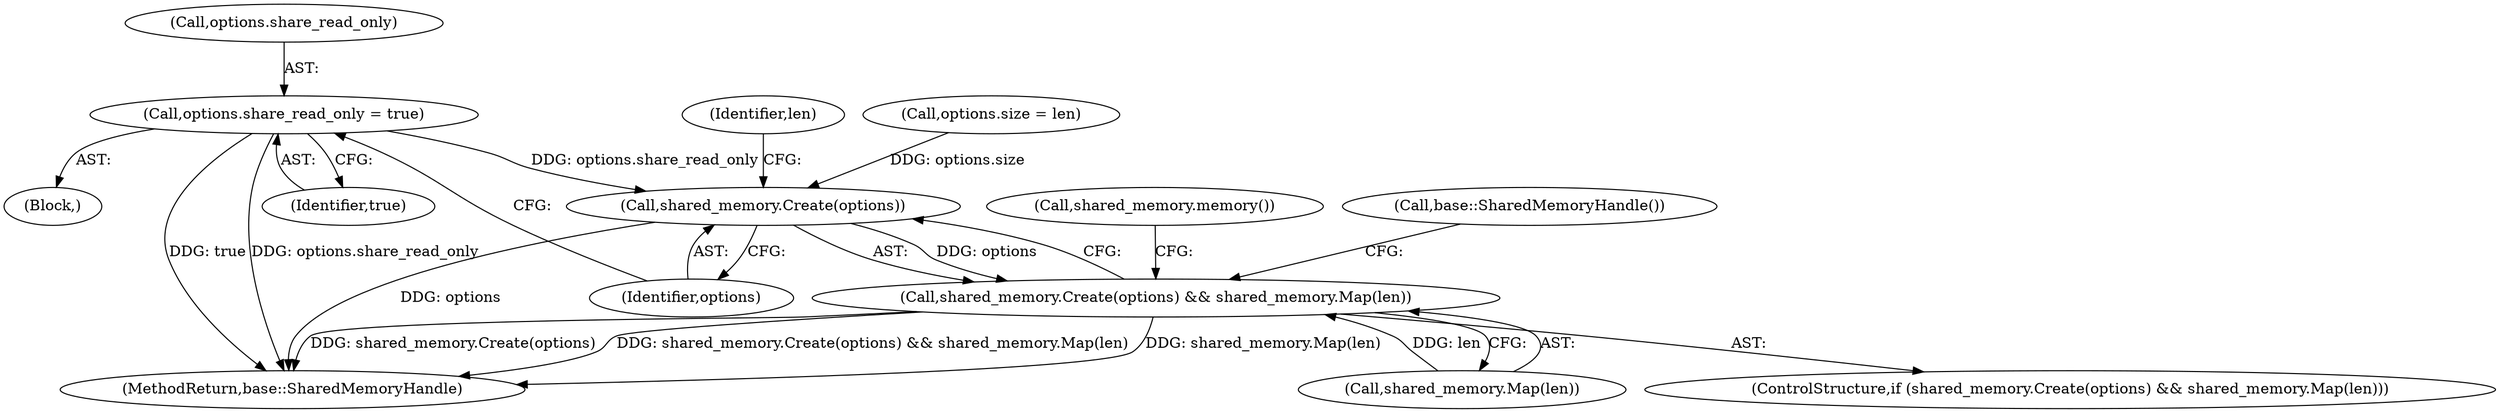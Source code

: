 digraph "0_Chrome_673ce95d481ea9368c4d4d43ac756ba1d6d9e608_6@API" {
"1000140" [label="(Call,options.share_read_only = true)"];
"1000148" [label="(Call,shared_memory.Create(options))"];
"1000147" [label="(Call,shared_memory.Create(options) && shared_memory.Map(len))"];
"1000148" [label="(Call,shared_memory.Create(options))"];
"1000159" [label="(Call,base::SharedMemoryHandle())"];
"1000146" [label="(ControlStructure,if (shared_memory.Create(options) && shared_memory.Map(len)))"];
"1000150" [label="(Call,shared_memory.Map(len))"];
"1000101" [label="(Block,)"];
"1000149" [label="(Identifier,options)"];
"1000151" [label="(Identifier,len)"];
"1000135" [label="(Call,options.size = len)"];
"1000140" [label="(Call,options.share_read_only = true)"];
"1000141" [label="(Call,options.share_read_only)"];
"1000144" [label="(Identifier,true)"];
"1000154" [label="(Call,shared_memory.memory())"];
"1000160" [label="(MethodReturn,base::SharedMemoryHandle)"];
"1000147" [label="(Call,shared_memory.Create(options) && shared_memory.Map(len))"];
"1000140" -> "1000101"  [label="AST: "];
"1000140" -> "1000144"  [label="CFG: "];
"1000141" -> "1000140"  [label="AST: "];
"1000144" -> "1000140"  [label="AST: "];
"1000149" -> "1000140"  [label="CFG: "];
"1000140" -> "1000160"  [label="DDG: options.share_read_only"];
"1000140" -> "1000160"  [label="DDG: true"];
"1000140" -> "1000148"  [label="DDG: options.share_read_only"];
"1000148" -> "1000147"  [label="AST: "];
"1000148" -> "1000149"  [label="CFG: "];
"1000149" -> "1000148"  [label="AST: "];
"1000151" -> "1000148"  [label="CFG: "];
"1000147" -> "1000148"  [label="CFG: "];
"1000148" -> "1000160"  [label="DDG: options"];
"1000148" -> "1000147"  [label="DDG: options"];
"1000135" -> "1000148"  [label="DDG: options.size"];
"1000147" -> "1000146"  [label="AST: "];
"1000147" -> "1000150"  [label="CFG: "];
"1000150" -> "1000147"  [label="AST: "];
"1000154" -> "1000147"  [label="CFG: "];
"1000159" -> "1000147"  [label="CFG: "];
"1000147" -> "1000160"  [label="DDG: shared_memory.Map(len)"];
"1000147" -> "1000160"  [label="DDG: shared_memory.Create(options)"];
"1000147" -> "1000160"  [label="DDG: shared_memory.Create(options) && shared_memory.Map(len)"];
"1000150" -> "1000147"  [label="DDG: len"];
}
